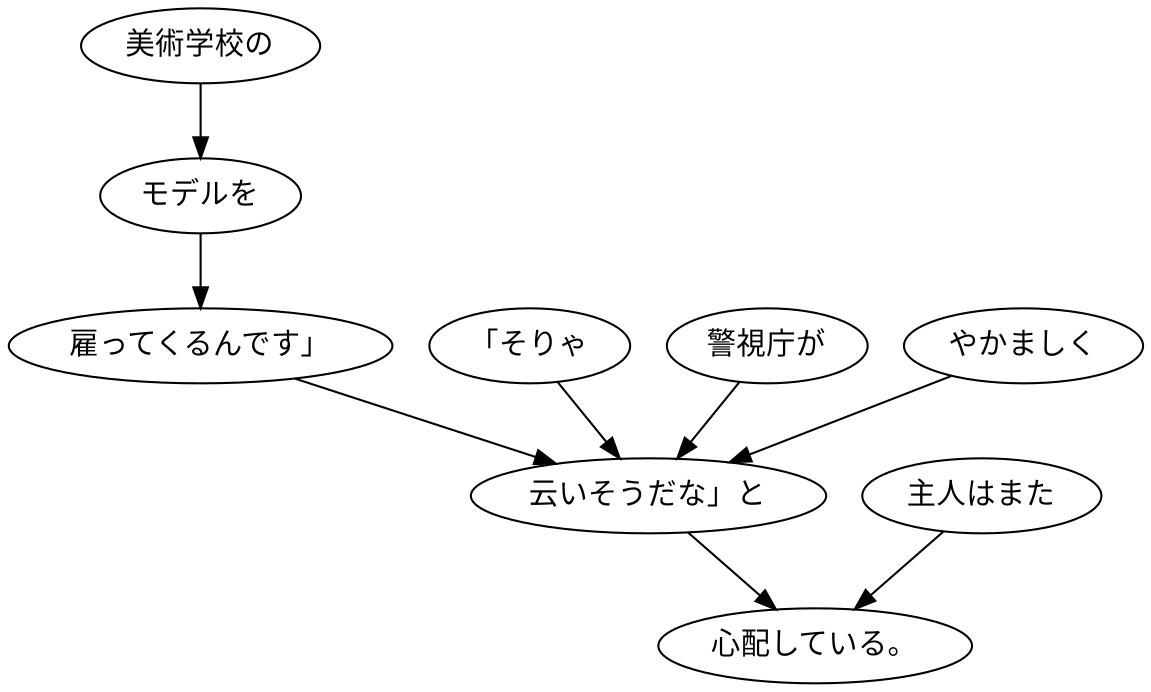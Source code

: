 digraph graph3775 {
	node0 [label="美術学校の"];
	node1 [label="モデルを"];
	node2 [label="雇ってくるんです」"];
	node3 [label="「そりゃ"];
	node4 [label="警視庁が"];
	node5 [label="やかましく"];
	node6 [label="云いそうだな」と"];
	node7 [label="主人はまた"];
	node8 [label="心配している。"];
	node0 -> node1;
	node1 -> node2;
	node2 -> node6;
	node3 -> node6;
	node4 -> node6;
	node5 -> node6;
	node6 -> node8;
	node7 -> node8;
}
